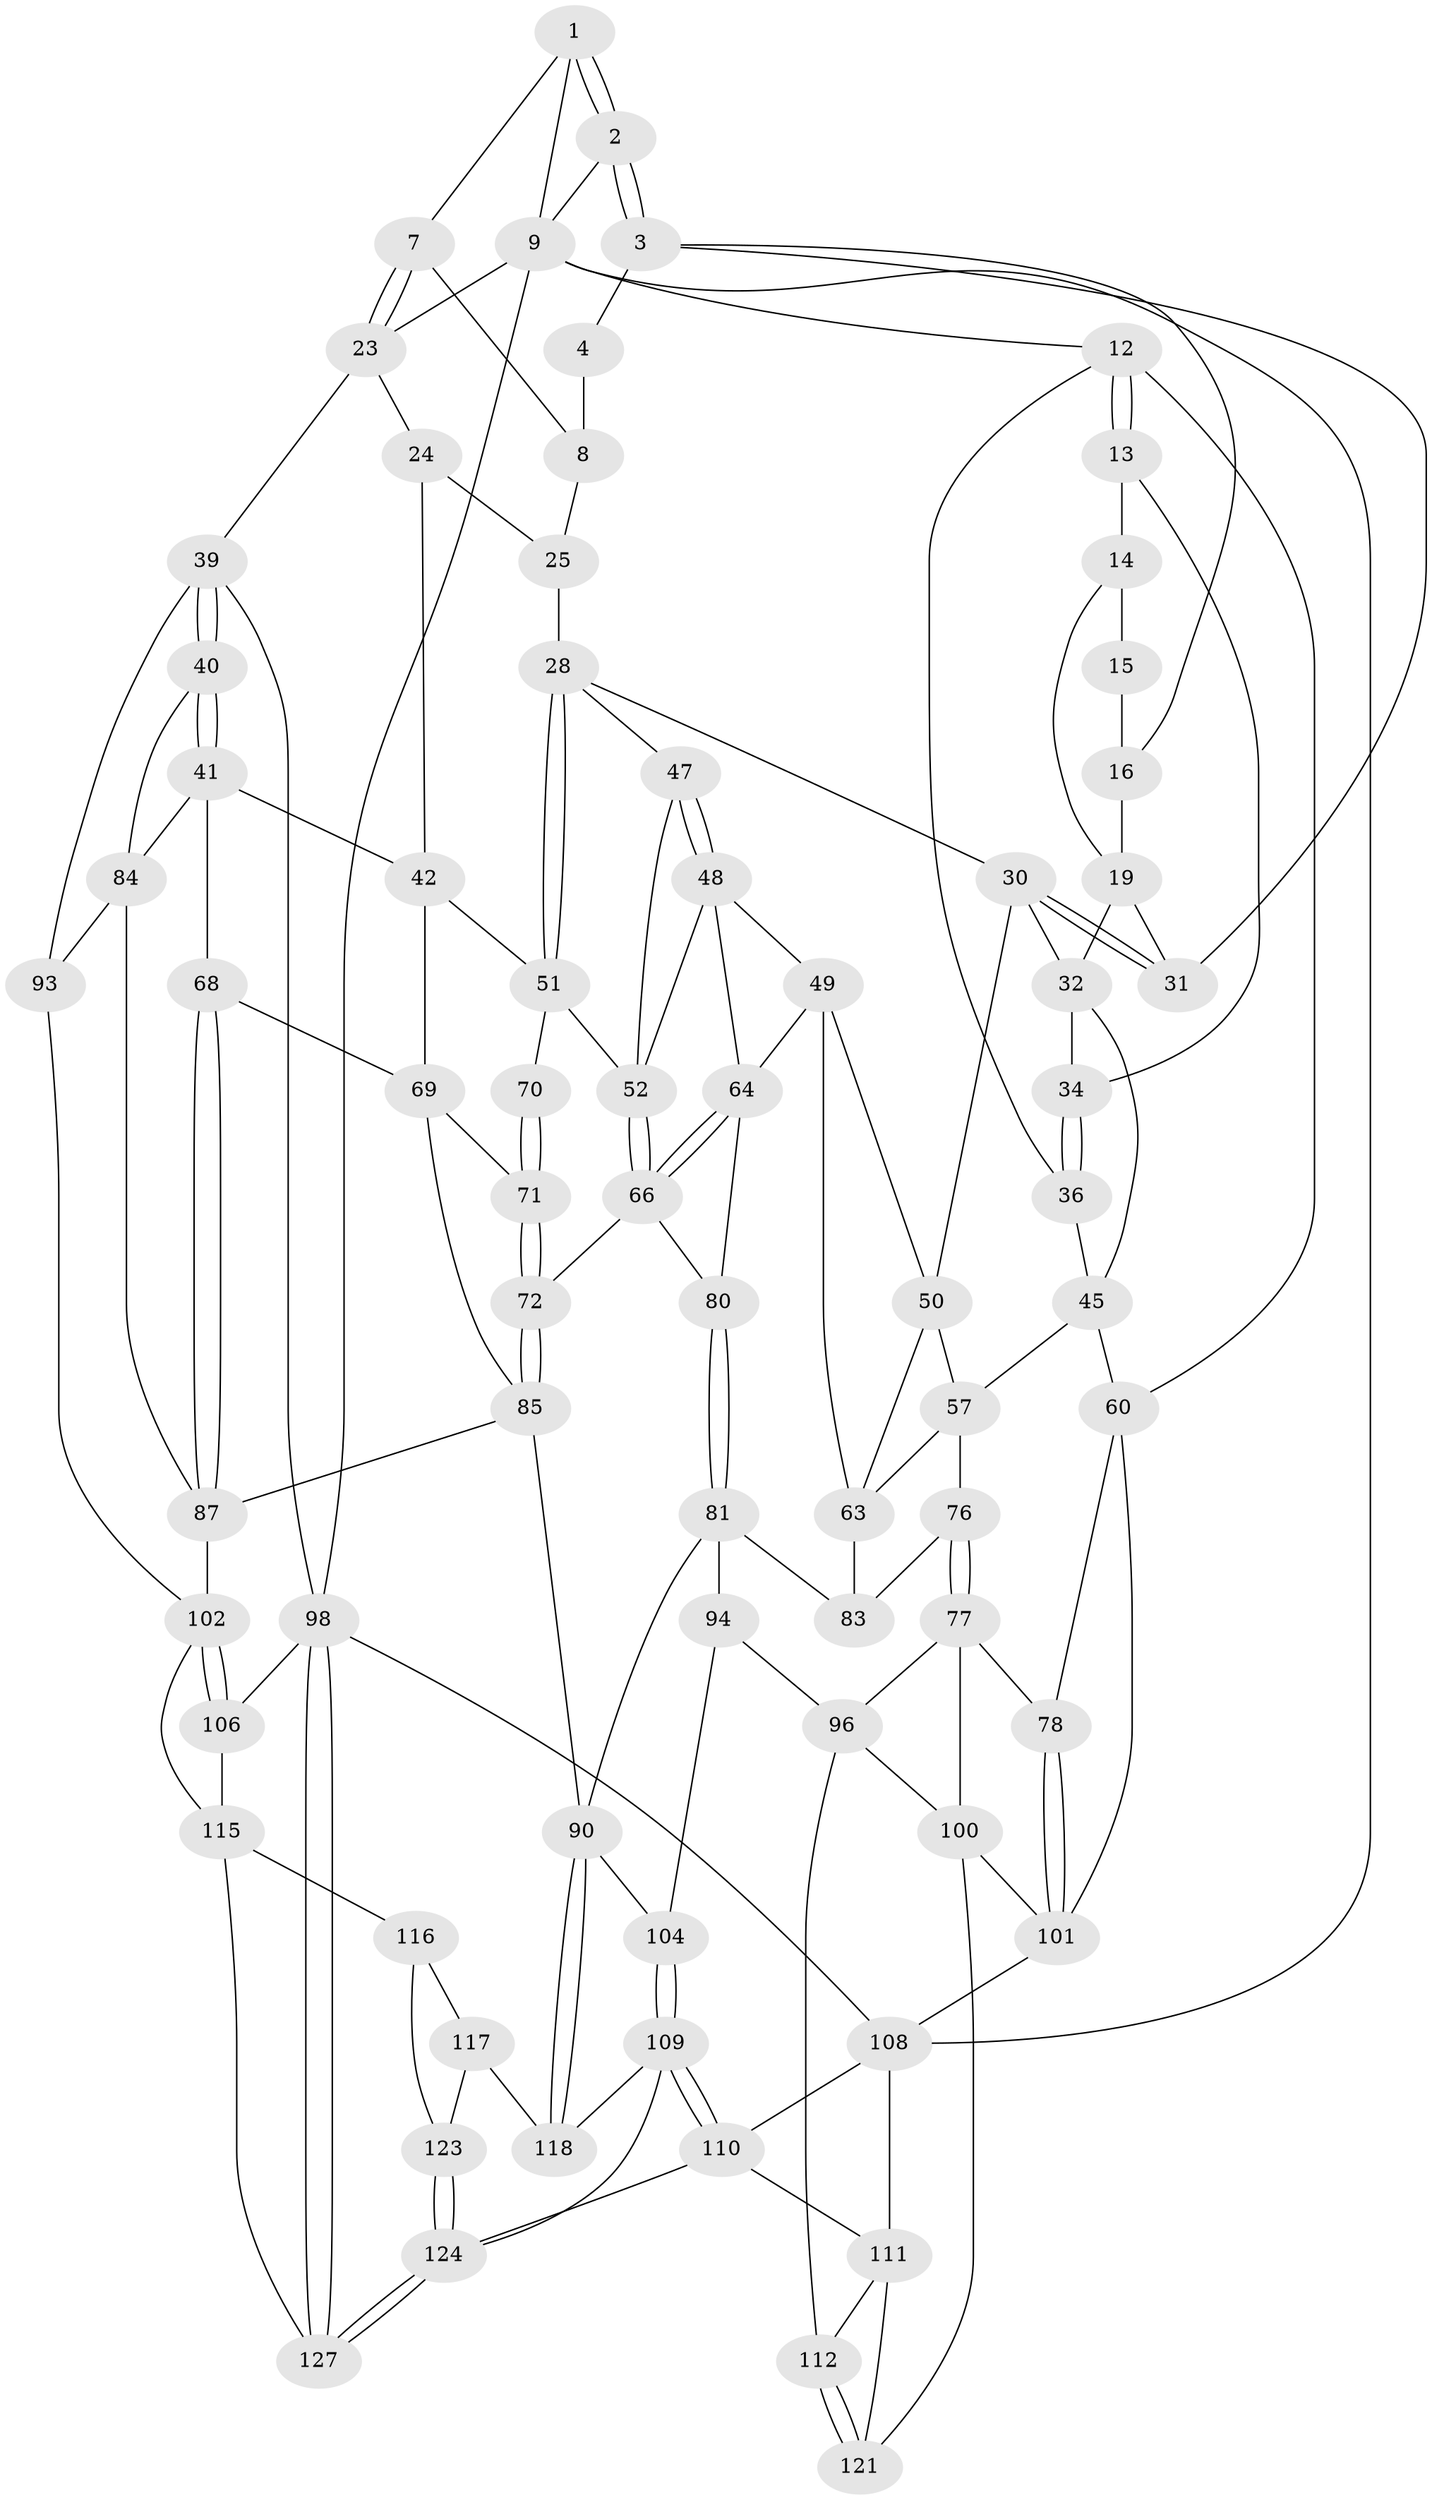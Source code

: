 // original degree distribution, {3: 0.023076923076923078, 6: 0.24615384615384617, 5: 0.4846153846153846, 4: 0.24615384615384617}
// Generated by graph-tools (version 1.1) at 2025/42/03/06/25 10:42:28]
// undirected, 75 vertices, 160 edges
graph export_dot {
graph [start="1"]
  node [color=gray90,style=filled];
  1 [pos="+0.95437676443359+0",super="+6"];
  2 [pos="+0.5157536235525935+0",super="+11"];
  3 [pos="+0.5525796817402445+0",super="+17"];
  4 [pos="+0.7280060743033484+0.10110213341818436",super="+5"];
  7 [pos="+0.888582869088297+0.10255985876095404"];
  8 [pos="+0.8412472762577595+0.08826274469858646",super="+22"];
  9 [pos="+1+0",super="+10"];
  12 [pos="+0+0",super="+38"];
  13 [pos="+0+0"];
  14 [pos="+0.02618383580986859+0.015054696948560929",super="+21"];
  15 [pos="+0.25930814335029023+0.06599847748834015"];
  16 [pos="+0.3320426024849006+0",super="+18"];
  19 [pos="+0.339848987490889+0.17403808769394555",super="+20"];
  23 [pos="+0.9339378277733309+0.15848611521686098",super="+26"];
  24 [pos="+0.8867828049849416+0.20419550520932434",super="+43"];
  25 [pos="+0.7475456604832347+0.18908440204831864",super="+27"];
  28 [pos="+0.6491550166894863+0.30790947408696767",super="+29"];
  30 [pos="+0.537234484313391+0.2813251890276224",super="+44"];
  31 [pos="+0.5166931370958442+0.17267817835530772"];
  32 [pos="+0.2300323674877606+0.30735261086121274",super="+33"];
  34 [pos="+0.2086563769252895+0.2952664598750768",super="+35"];
  36 [pos="+0+0.24431933893213428",super="+37"];
  39 [pos="+1+0.4159630735805536",super="+92"];
  40 [pos="+1+0.418279067679313"];
  41 [pos="+0.9269475060271278+0.4008935171765341",super="+67"];
  42 [pos="+0.9206609102801756+0.39796236016026176",super="+54"];
  45 [pos="+0.18794190338571143+0.40262161826358633",super="+46"];
  47 [pos="+0.5430293158837461+0.4224445124636758"];
  48 [pos="+0.48445924879415725+0.48597432974754257",super="+59"];
  49 [pos="+0.4582423328297168+0.4846064980323158",super="+62"];
  50 [pos="+0.43494546061643613+0.46930174792758417",super="+56"];
  51 [pos="+0.6880093639294332+0.45070716267123667",super="+55"];
  52 [pos="+0.6502223206754345+0.47502889110726193",super="+53"];
  57 [pos="+0.31342038380966947+0.5181014271440094",super="+58"];
  60 [pos="+0+0.5212453158402159",super="+61"];
  63 [pos="+0.44204902750643654+0.5964417442997764",super="+79"];
  64 [pos="+0.5414899545141987+0.5288112917768221",super="+65"];
  66 [pos="+0.5941968040293887+0.5713641725435689",super="+73"];
  68 [pos="+0.7850349105094572+0.585799960849037"];
  69 [pos="+0.7804065256069622+0.5850056359424991",super="+74"];
  70 [pos="+0.681087370029686+0.534597170777485"];
  71 [pos="+0.6445738915259861+0.603046265657052",super="+75"];
  72 [pos="+0.6373885364535739+0.6061574292535308"];
  76 [pos="+0.24871835795587974+0.5603298069945001"];
  77 [pos="+0.23647848542330668+0.5987028405965059",super="+97"];
  78 [pos="+0.1846270095698037+0.6214791263318675"];
  80 [pos="+0.5776707449396461+0.6504674246784913"];
  81 [pos="+0.5647506318975446+0.7217449520002696",super="+82"];
  83 [pos="+0.42463169669626694+0.6410143925274978"];
  84 [pos="+0.8982757660538436+0.6157905597270196",super="+86"];
  85 [pos="+0.7300332675555349+0.6866453106228178",super="+89"];
  87 [pos="+0.8425204575234289+0.7135001798157248",super="+88"];
  90 [pos="+0.6862286058248458+0.772189181627901",super="+91"];
  93 [pos="+0.9402462179759762+0.676437513886704"];
  94 [pos="+0.3922631551791993+0.6936537624016356",super="+95"];
  96 [pos="+0.32003114962705276+0.7545261594801216",super="+113"];
  98 [pos="+1+1",super="+99"];
  100 [pos="+0.10883374979791718+0.8485109746209792",super="+114"];
  101 [pos="+0+0.8139349466833309",super="+107"];
  102 [pos="+0.9332474101130698+0.7157774199867227",super="+103"];
  104 [pos="+0.5672603055111838+0.7765894692962969",super="+105"];
  106 [pos="+0.9342927864163979+0.8478927291374418"];
  108 [pos="+0+1",super="+130"];
  109 [pos="+0.5351690472124846+0.8438403641939481",super="+119"];
  110 [pos="+0.4507399017112159+0.9024344275282139",super="+129"];
  111 [pos="+0.4246890932110042+0.8904268751814591",super="+128"];
  112 [pos="+0.3732432014241327+0.8431812333633584"];
  115 [pos="+0.8683067537191927+0.8592291439101607",super="+120"];
  116 [pos="+0.8095751756136075+0.9066297256934313"];
  117 [pos="+0.7061158515200374+0.9140574353791169",super="+122"];
  118 [pos="+0.7043142845097382+0.9131703543578955"];
  121 [pos="+0.21306489478601617+0.9601634935049587"];
  123 [pos="+0.7572704937916538+1",super="+126"];
  124 [pos="+0.7534378804775156+1",super="+125"];
  127 [pos="+0.9867485074938067+1"];
  1 -- 2;
  1 -- 2;
  1 -- 9;
  1 -- 7;
  2 -- 3;
  2 -- 3;
  2 -- 9;
  3 -- 4;
  3 -- 31;
  3 -- 16;
  4 -- 8 [weight=2];
  7 -- 8;
  7 -- 23;
  7 -- 23;
  8 -- 25;
  9 -- 98;
  9 -- 108;
  9 -- 12;
  9 -- 23;
  12 -- 13;
  12 -- 13;
  12 -- 36;
  12 -- 60;
  13 -- 14;
  13 -- 34;
  14 -- 15 [weight=2];
  14 -- 19;
  15 -- 16;
  16 -- 19;
  19 -- 31;
  19 -- 32;
  23 -- 24;
  23 -- 39;
  24 -- 25 [weight=2];
  24 -- 42;
  25 -- 28;
  28 -- 51;
  28 -- 51;
  28 -- 30;
  28 -- 47;
  30 -- 31;
  30 -- 31;
  30 -- 32;
  30 -- 50;
  32 -- 34;
  32 -- 45;
  34 -- 36 [weight=2];
  34 -- 36;
  36 -- 45;
  39 -- 40;
  39 -- 40;
  39 -- 98;
  39 -- 93;
  40 -- 41;
  40 -- 41;
  40 -- 84;
  41 -- 42;
  41 -- 68;
  41 -- 84;
  42 -- 51;
  42 -- 69;
  45 -- 57;
  45 -- 60;
  47 -- 48;
  47 -- 48;
  47 -- 52;
  48 -- 49;
  48 -- 64;
  48 -- 52;
  49 -- 50;
  49 -- 64;
  49 -- 63;
  50 -- 57;
  50 -- 63;
  51 -- 52;
  51 -- 70;
  52 -- 66;
  52 -- 66;
  57 -- 63;
  57 -- 76;
  60 -- 78;
  60 -- 101;
  63 -- 83;
  64 -- 66;
  64 -- 66;
  64 -- 80;
  66 -- 72;
  66 -- 80;
  68 -- 69;
  68 -- 87;
  68 -- 87;
  69 -- 85;
  69 -- 71;
  70 -- 71 [weight=2];
  70 -- 71;
  71 -- 72;
  71 -- 72;
  72 -- 85;
  72 -- 85;
  76 -- 77;
  76 -- 77;
  76 -- 83;
  77 -- 78;
  77 -- 96;
  77 -- 100;
  78 -- 101;
  78 -- 101;
  80 -- 81;
  80 -- 81;
  81 -- 83;
  81 -- 94;
  81 -- 90;
  84 -- 93;
  84 -- 87;
  85 -- 90;
  85 -- 87;
  87 -- 102;
  90 -- 118;
  90 -- 118;
  90 -- 104;
  93 -- 102;
  94 -- 96;
  94 -- 104 [weight=2];
  96 -- 100;
  96 -- 112;
  98 -- 127;
  98 -- 127;
  98 -- 108;
  98 -- 106;
  100 -- 101;
  100 -- 121;
  101 -- 108;
  102 -- 106;
  102 -- 106;
  102 -- 115;
  104 -- 109;
  104 -- 109;
  106 -- 115;
  108 -- 110;
  108 -- 111;
  109 -- 110;
  109 -- 110;
  109 -- 124;
  109 -- 118;
  110 -- 111;
  110 -- 124;
  111 -- 112;
  111 -- 121;
  112 -- 121;
  112 -- 121;
  115 -- 116;
  115 -- 127;
  116 -- 117;
  116 -- 123;
  117 -- 118;
  117 -- 123 [weight=2];
  123 -- 124;
  123 -- 124;
  124 -- 127;
  124 -- 127;
}
